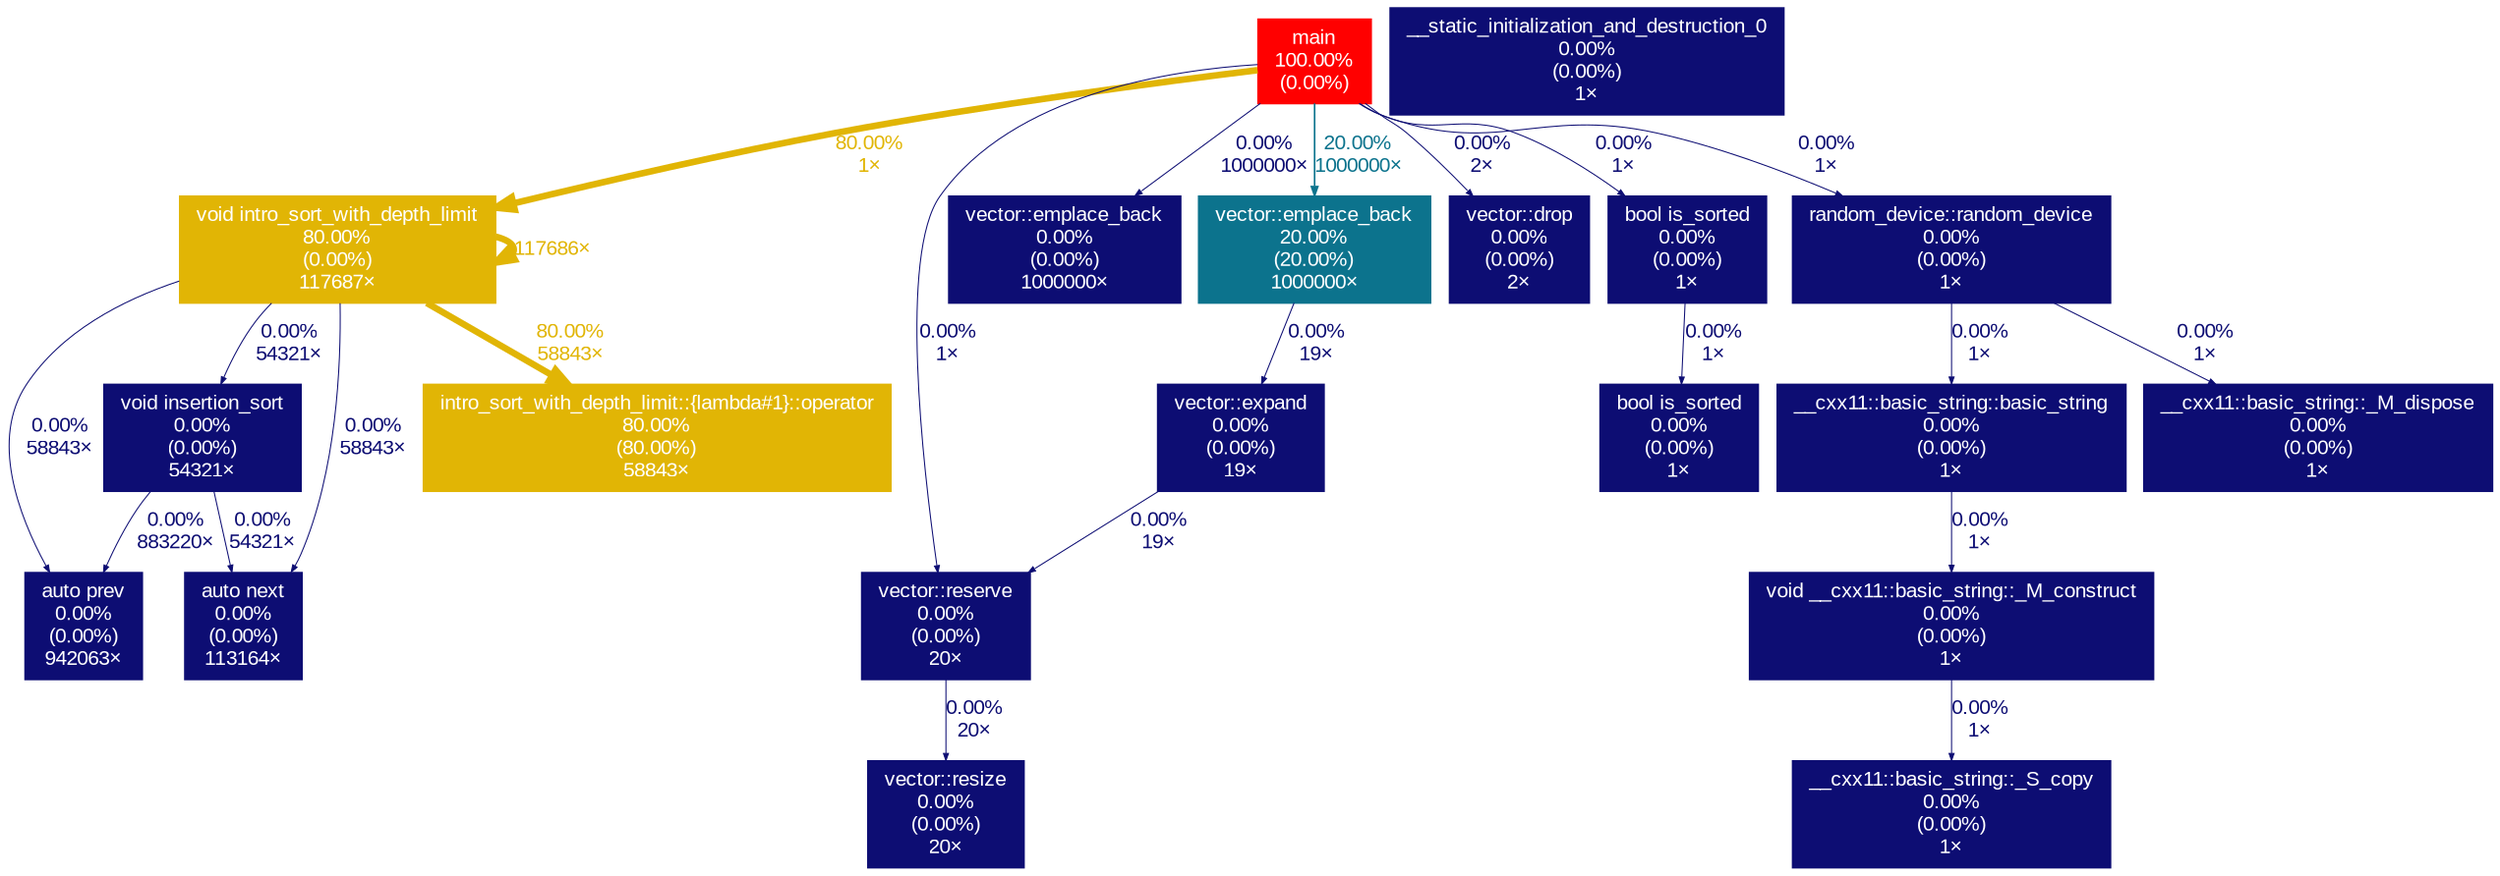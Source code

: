 digraph {
	graph [fontname=Arial, nodesep=0.125, ranksep=0.25];
	node [fontcolor=white, fontname=Arial, height=0, shape=box, style=filled, width=0];
	edge [fontname=Arial];
	1 [color="#ff0000", fontcolor="#ffffff", fontsize="10.00", label="main\n100.00%\n(0.00%)"];
	1 -> 3 [arrowsize="0.89", color="#e1b505", fontcolor="#e1b505", fontsize="10.00", label="80.00%\n1×", labeldistance="3.20", penwidth="3.20"];
	1 -> 4 [arrowsize="0.45", color="#0c738d", fontcolor="#0c738d", fontsize="10.00", label="20.00%\n1000000×", labeldistance="0.80", penwidth="0.80"];
	1 -> 11 [arrowsize="0.35", color="#0d0d73", fontcolor="#0d0d73", fontsize="10.00", label="0.00%\n1000000×", labeldistance="0.50", penwidth="0.50"];
	1 -> 16 [arrowsize="0.35", color="#0d0d73", fontcolor="#0d0d73", fontsize="10.00", label="0.00%\n1×", labeldistance="0.50", penwidth="0.50"];
	1 -> 18 [arrowsize="0.35", color="#0d0d73", fontcolor="#0d0d73", fontsize="10.00", label="0.00%\n2×", labeldistance="0.50", penwidth="0.50"];
	1 -> 20 [arrowsize="0.35", color="#0d0d73", fontcolor="#0d0d73", fontsize="10.00", label="0.00%\n1×", labeldistance="0.50", penwidth="0.50"];
	1 -> 22 [arrowsize="0.35", color="#0d0d73", fontcolor="#0d0d73", fontsize="10.00", label="0.00%\n1×", labeldistance="0.50", penwidth="0.50"];
	2 [color="#e1b505", fontcolor="#ffffff", fontsize="10.00", label="intro_sort_with_depth_limit::{lambda#1}::operator\n80.00%\n(80.00%)\n58843×"];
	3 [color="#e1b505", fontcolor="#ffffff", fontsize="10.00", label="void intro_sort_with_depth_limit\n80.00%\n(0.00%)\n117687×"];
	3 -> 2 [arrowsize="0.89", color="#e1b505", fontcolor="#e1b505", fontsize="10.00", label="80.00%\n58843×", labeldistance="3.20", penwidth="3.20"];
	3 -> 3 [arrowsize="0.89", color="#e1b505", fontcolor="#e1b505", fontsize="10.00", label="117686×", labeldistance="3.20", penwidth="3.20"];
	3 -> 12 [arrowsize="0.35", color="#0d0d73", fontcolor="#0d0d73", fontsize="10.00", label="0.00%\n58843×", labeldistance="0.50", penwidth="0.50"];
	3 -> 13 [arrowsize="0.35", color="#0d0d73", fontcolor="#0d0d73", fontsize="10.00", label="0.00%\n58843×", labeldistance="0.50", penwidth="0.50"];
	3 -> 14 [arrowsize="0.35", color="#0d0d73", fontcolor="#0d0d73", fontsize="10.00", label="0.00%\n54321×", labeldistance="0.50", penwidth="0.50"];
	4 [color="#0c738d", fontcolor="#ffffff", fontsize="10.00", label="vector::emplace_back\n20.00%\n(20.00%)\n1000000×"];
	4 -> 17 [arrowsize="0.35", color="#0d0d73", fontcolor="#0d0d73", fontsize="10.00", label="0.00%\n19×", labeldistance="0.50", penwidth="0.50"];
	11 [color="#0d0d73", fontcolor="#ffffff", fontsize="10.00", label="vector::emplace_back\n0.00%\n(0.00%)\n1000000×"];
	12 [color="#0d0d73", fontcolor="#ffffff", fontsize="10.00", label="auto prev\n0.00%\n(0.00%)\n942063×"];
	13 [color="#0d0d73", fontcolor="#ffffff", fontsize="10.00", label="auto next\n0.00%\n(0.00%)\n113164×"];
	14 [color="#0d0d73", fontcolor="#ffffff", fontsize="10.00", label="void insertion_sort\n0.00%\n(0.00%)\n54321×"];
	14 -> 12 [arrowsize="0.35", color="#0d0d73", fontcolor="#0d0d73", fontsize="10.00", label="0.00%\n883220×", labeldistance="0.50", penwidth="0.50"];
	14 -> 13 [arrowsize="0.35", color="#0d0d73", fontcolor="#0d0d73", fontsize="10.00", label="0.00%\n54321×", labeldistance="0.50", penwidth="0.50"];
	15 [color="#0d0d73", fontcolor="#ffffff", fontsize="10.00", label="vector::resize\n0.00%\n(0.00%)\n20×"];
	16 [color="#0d0d73", fontcolor="#ffffff", fontsize="10.00", label="vector::reserve\n0.00%\n(0.00%)\n20×"];
	16 -> 15 [arrowsize="0.35", color="#0d0d73", fontcolor="#0d0d73", fontsize="10.00", label="0.00%\n20×", labeldistance="0.50", penwidth="0.50"];
	17 [color="#0d0d73", fontcolor="#ffffff", fontsize="10.00", label="vector::expand\n0.00%\n(0.00%)\n19×"];
	17 -> 16 [arrowsize="0.35", color="#0d0d73", fontcolor="#0d0d73", fontsize="10.00", label="0.00%\n19×", labeldistance="0.50", penwidth="0.50"];
	18 [color="#0d0d73", fontcolor="#ffffff", fontsize="10.00", label="vector::drop\n0.00%\n(0.00%)\n2×"];
	19 [color="#0d0d73", fontcolor="#ffffff", fontsize="10.00", label="__static_initialization_and_destruction_0\n0.00%\n(0.00%)\n1×"];
	20 [color="#0d0d73", fontcolor="#ffffff", fontsize="10.00", label="bool is_sorted\n0.00%\n(0.00%)\n1×"];
	20 -> 21 [arrowsize="0.35", color="#0d0d73", fontcolor="#0d0d73", fontsize="10.00", label="0.00%\n1×", labeldistance="0.50", penwidth="0.50"];
	21 [color="#0d0d73", fontcolor="#ffffff", fontsize="10.00", label="bool is_sorted\n0.00%\n(0.00%)\n1×"];
	22 [color="#0d0d73", fontcolor="#ffffff", fontsize="10.00", label="random_device::random_device\n0.00%\n(0.00%)\n1×"];
	22 -> 23 [arrowsize="0.35", color="#0d0d73", fontcolor="#0d0d73", fontsize="10.00", label="0.00%\n1×", labeldistance="0.50", penwidth="0.50"];
	22 -> 26 [arrowsize="0.35", color="#0d0d73", fontcolor="#0d0d73", fontsize="10.00", label="0.00%\n1×", labeldistance="0.50", penwidth="0.50"];
	23 [color="#0d0d73", fontcolor="#ffffff", fontsize="10.00", label="__cxx11::basic_string::_M_dispose\n0.00%\n(0.00%)\n1×"];
	24 [color="#0d0d73", fontcolor="#ffffff", fontsize="10.00", label="void __cxx11::basic_string::_M_construct\n0.00%\n(0.00%)\n1×"];
	24 -> 25 [arrowsize="0.35", color="#0d0d73", fontcolor="#0d0d73", fontsize="10.00", label="0.00%\n1×", labeldistance="0.50", penwidth="0.50"];
	25 [color="#0d0d73", fontcolor="#ffffff", fontsize="10.00", label="__cxx11::basic_string::_S_copy\n0.00%\n(0.00%)\n1×"];
	26 [color="#0d0d73", fontcolor="#ffffff", fontsize="10.00", label="__cxx11::basic_string::basic_string\n0.00%\n(0.00%)\n1×"];
	26 -> 24 [arrowsize="0.35", color="#0d0d73", fontcolor="#0d0d73", fontsize="10.00", label="0.00%\n1×", labeldistance="0.50", penwidth="0.50"];
}
